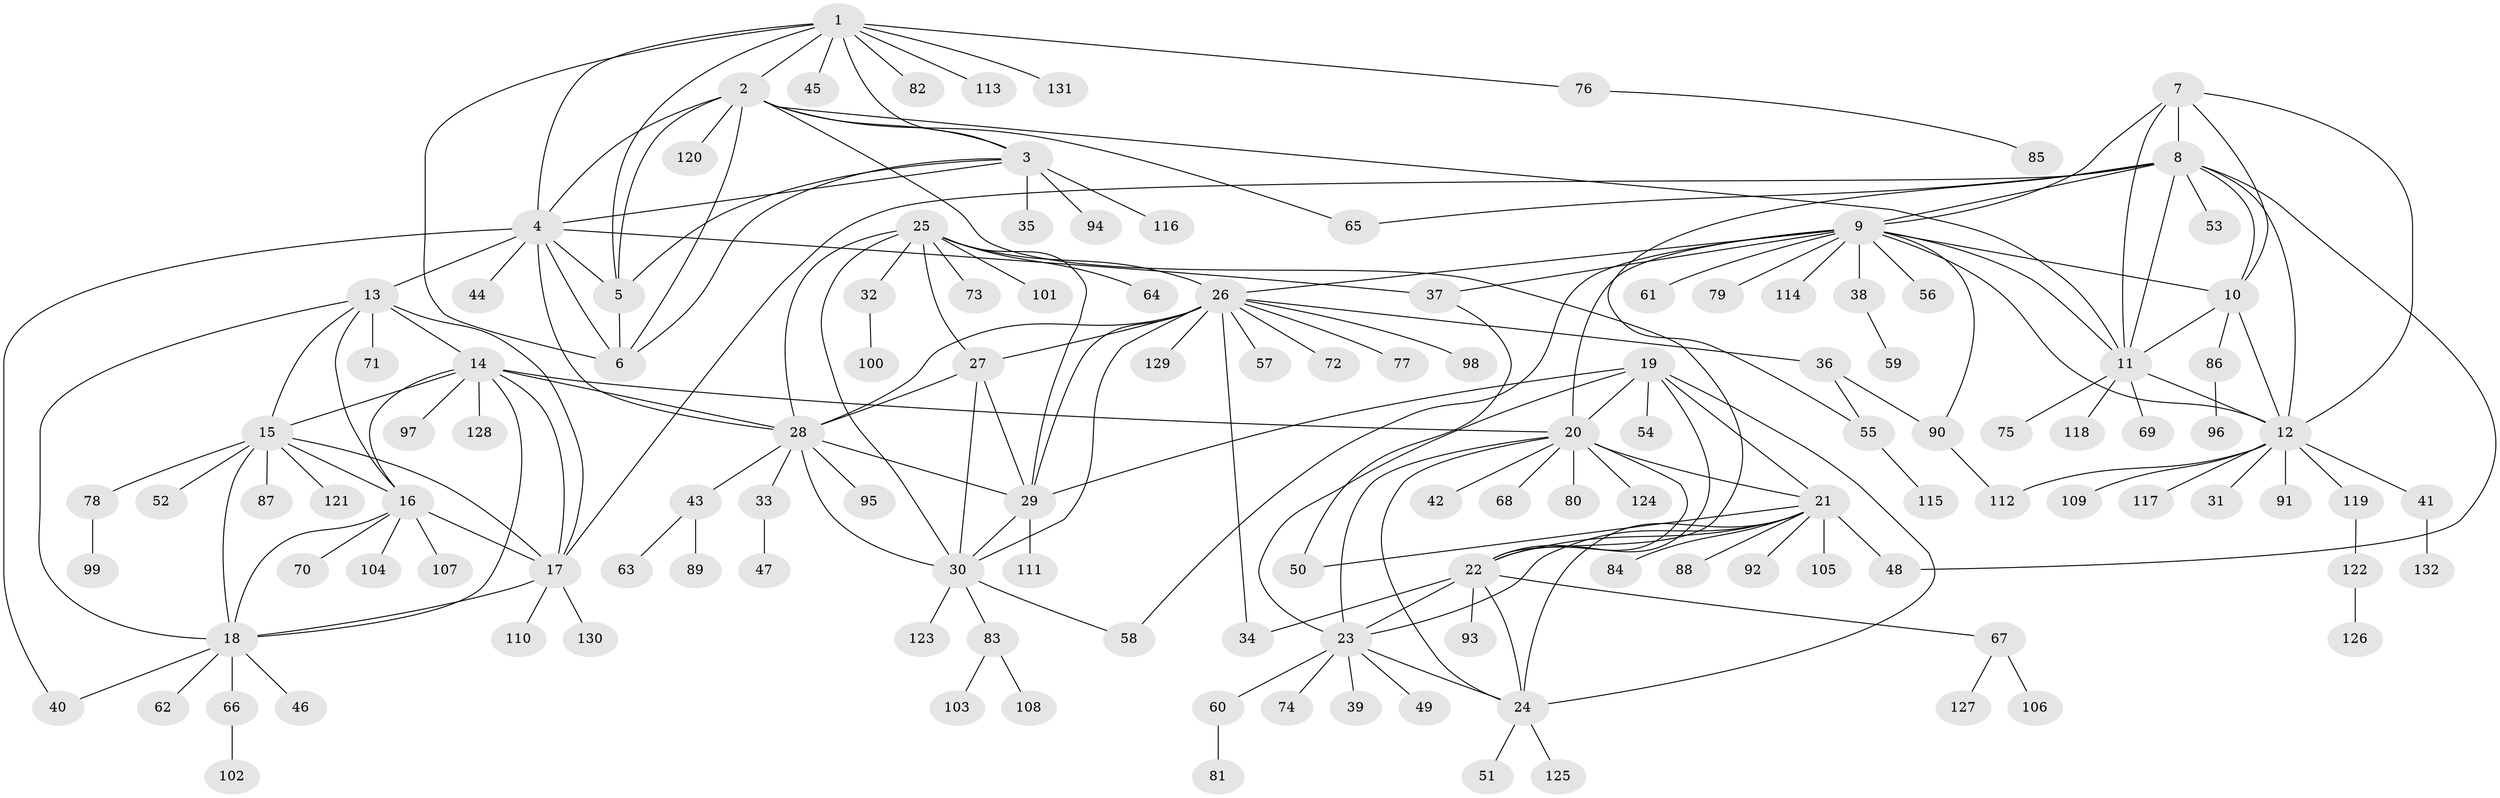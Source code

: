 // coarse degree distribution, {1: 0.7948717948717948, 2: 0.02564102564102564, 5: 0.05128205128205128, 3: 0.02564102564102564, 7: 0.02564102564102564, 6: 0.02564102564102564, 16: 0.02564102564102564, 11: 0.02564102564102564}
// Generated by graph-tools (version 1.1) at 2025/57/03/04/25 21:57:38]
// undirected, 132 vertices, 197 edges
graph export_dot {
graph [start="1"]
  node [color=gray90,style=filled];
  1;
  2;
  3;
  4;
  5;
  6;
  7;
  8;
  9;
  10;
  11;
  12;
  13;
  14;
  15;
  16;
  17;
  18;
  19;
  20;
  21;
  22;
  23;
  24;
  25;
  26;
  27;
  28;
  29;
  30;
  31;
  32;
  33;
  34;
  35;
  36;
  37;
  38;
  39;
  40;
  41;
  42;
  43;
  44;
  45;
  46;
  47;
  48;
  49;
  50;
  51;
  52;
  53;
  54;
  55;
  56;
  57;
  58;
  59;
  60;
  61;
  62;
  63;
  64;
  65;
  66;
  67;
  68;
  69;
  70;
  71;
  72;
  73;
  74;
  75;
  76;
  77;
  78;
  79;
  80;
  81;
  82;
  83;
  84;
  85;
  86;
  87;
  88;
  89;
  90;
  91;
  92;
  93;
  94;
  95;
  96;
  97;
  98;
  99;
  100;
  101;
  102;
  103;
  104;
  105;
  106;
  107;
  108;
  109;
  110;
  111;
  112;
  113;
  114;
  115;
  116;
  117;
  118;
  119;
  120;
  121;
  122;
  123;
  124;
  125;
  126;
  127;
  128;
  129;
  130;
  131;
  132;
  1 -- 2;
  1 -- 3;
  1 -- 4;
  1 -- 5;
  1 -- 6;
  1 -- 45;
  1 -- 76;
  1 -- 82;
  1 -- 113;
  1 -- 131;
  2 -- 3;
  2 -- 4;
  2 -- 5;
  2 -- 6;
  2 -- 11;
  2 -- 22;
  2 -- 65;
  2 -- 120;
  3 -- 4;
  3 -- 5;
  3 -- 6;
  3 -- 35;
  3 -- 94;
  3 -- 116;
  4 -- 5;
  4 -- 6;
  4 -- 13;
  4 -- 28;
  4 -- 37;
  4 -- 40;
  4 -- 44;
  5 -- 6;
  7 -- 8;
  7 -- 9;
  7 -- 10;
  7 -- 11;
  7 -- 12;
  8 -- 9;
  8 -- 10;
  8 -- 11;
  8 -- 12;
  8 -- 17;
  8 -- 48;
  8 -- 53;
  8 -- 55;
  8 -- 65;
  9 -- 10;
  9 -- 11;
  9 -- 12;
  9 -- 20;
  9 -- 26;
  9 -- 37;
  9 -- 38;
  9 -- 56;
  9 -- 58;
  9 -- 61;
  9 -- 79;
  9 -- 90;
  9 -- 114;
  10 -- 11;
  10 -- 12;
  10 -- 86;
  11 -- 12;
  11 -- 69;
  11 -- 75;
  11 -- 118;
  12 -- 31;
  12 -- 41;
  12 -- 91;
  12 -- 109;
  12 -- 112;
  12 -- 117;
  12 -- 119;
  13 -- 14;
  13 -- 15;
  13 -- 16;
  13 -- 17;
  13 -- 18;
  13 -- 71;
  14 -- 15;
  14 -- 16;
  14 -- 17;
  14 -- 18;
  14 -- 20;
  14 -- 28;
  14 -- 97;
  14 -- 128;
  15 -- 16;
  15 -- 17;
  15 -- 18;
  15 -- 52;
  15 -- 78;
  15 -- 87;
  15 -- 121;
  16 -- 17;
  16 -- 18;
  16 -- 70;
  16 -- 104;
  16 -- 107;
  17 -- 18;
  17 -- 110;
  17 -- 130;
  18 -- 40;
  18 -- 46;
  18 -- 62;
  18 -- 66;
  19 -- 20;
  19 -- 21;
  19 -- 22;
  19 -- 23;
  19 -- 24;
  19 -- 29;
  19 -- 54;
  20 -- 21;
  20 -- 22;
  20 -- 23;
  20 -- 24;
  20 -- 42;
  20 -- 68;
  20 -- 80;
  20 -- 124;
  21 -- 22;
  21 -- 23;
  21 -- 24;
  21 -- 48;
  21 -- 50;
  21 -- 84;
  21 -- 88;
  21 -- 92;
  21 -- 105;
  22 -- 23;
  22 -- 24;
  22 -- 34;
  22 -- 67;
  22 -- 93;
  23 -- 24;
  23 -- 39;
  23 -- 49;
  23 -- 60;
  23 -- 74;
  24 -- 51;
  24 -- 125;
  25 -- 26;
  25 -- 27;
  25 -- 28;
  25 -- 29;
  25 -- 30;
  25 -- 32;
  25 -- 64;
  25 -- 73;
  25 -- 101;
  26 -- 27;
  26 -- 28;
  26 -- 29;
  26 -- 30;
  26 -- 34;
  26 -- 36;
  26 -- 57;
  26 -- 72;
  26 -- 77;
  26 -- 98;
  26 -- 129;
  27 -- 28;
  27 -- 29;
  27 -- 30;
  28 -- 29;
  28 -- 30;
  28 -- 33;
  28 -- 43;
  28 -- 95;
  29 -- 30;
  29 -- 111;
  30 -- 58;
  30 -- 83;
  30 -- 123;
  32 -- 100;
  33 -- 47;
  36 -- 55;
  36 -- 90;
  37 -- 50;
  38 -- 59;
  41 -- 132;
  43 -- 63;
  43 -- 89;
  55 -- 115;
  60 -- 81;
  66 -- 102;
  67 -- 106;
  67 -- 127;
  76 -- 85;
  78 -- 99;
  83 -- 103;
  83 -- 108;
  86 -- 96;
  90 -- 112;
  119 -- 122;
  122 -- 126;
}
